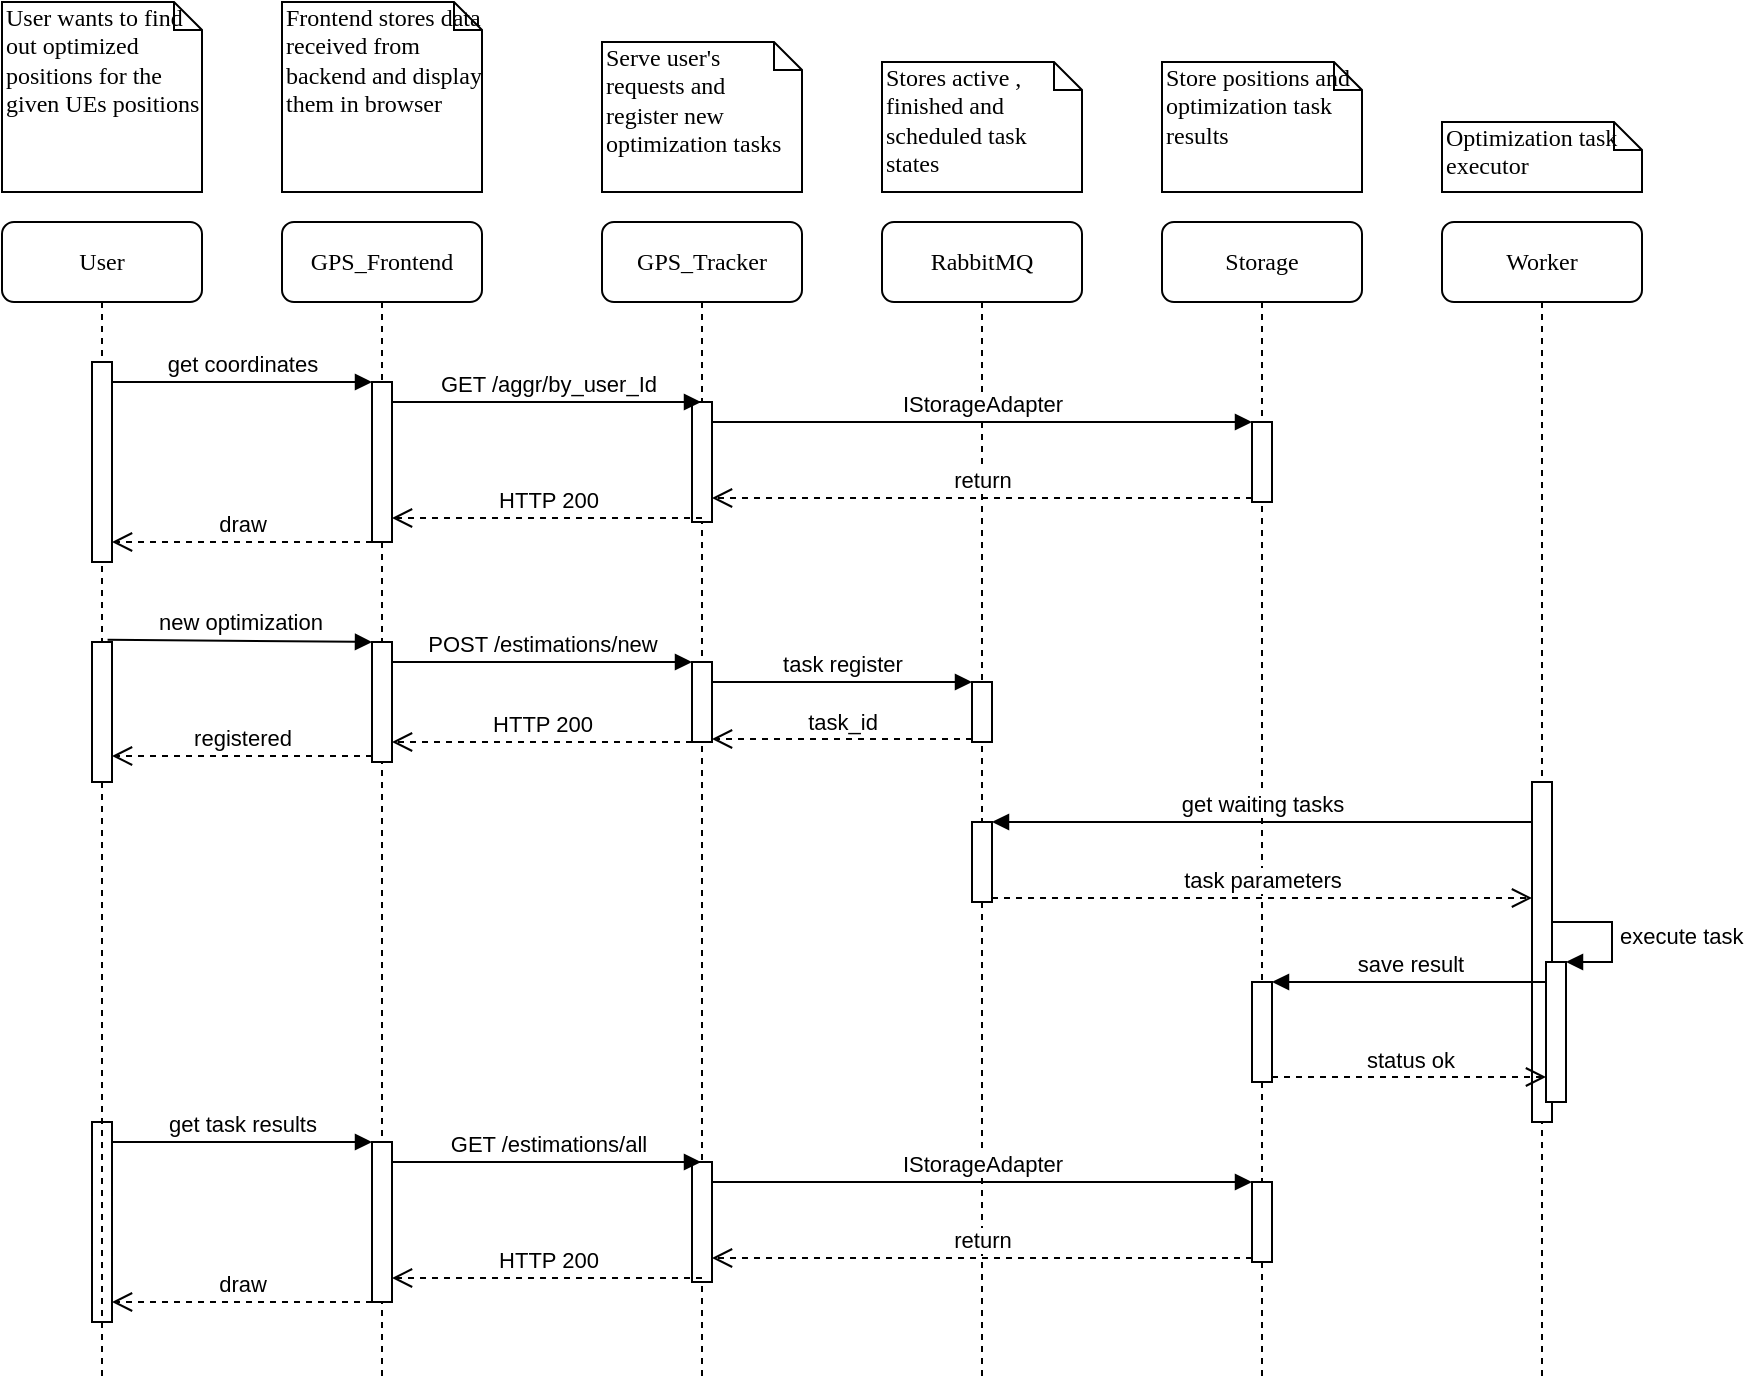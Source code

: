 <mxfile version="12.6.5" type="device"><diagram name="Page-1" id="13e1069c-82ec-6db2-03f1-153e76fe0fe0"><mxGraphModel dx="981" dy="574" grid="1" gridSize="10" guides="1" tooltips="1" connect="1" arrows="1" fold="1" page="1" pageScale="1" pageWidth="1100" pageHeight="850" background="#ffffff" math="0" shadow="0"><root><mxCell id="0"/><mxCell id="1" parent="0"/><mxCell id="7baba1c4bc27f4b0-2" value="GPS_Frontend" style="shape=umlLifeline;perimeter=lifelinePerimeter;whiteSpace=wrap;html=1;container=1;collapsible=0;recursiveResize=0;outlineConnect=0;rounded=1;shadow=0;comic=0;labelBackgroundColor=none;strokeWidth=1;fontFamily=Verdana;fontSize=12;align=center;" parent="1" vertex="1"><mxGeometry x="240" y="140" width="100" height="580" as="geometry"/></mxCell><mxCell id="MQqhgmwsiD74RedtbqBB-2" value="" style="html=1;points=[];perimeter=orthogonalPerimeter;" vertex="1" parent="7baba1c4bc27f4b0-2"><mxGeometry x="45" y="80" width="10" height="80" as="geometry"/></mxCell><mxCell id="MQqhgmwsiD74RedtbqBB-22" value="" style="html=1;points=[];perimeter=orthogonalPerimeter;" vertex="1" parent="7baba1c4bc27f4b0-2"><mxGeometry x="45" y="210" width="10" height="60" as="geometry"/></mxCell><mxCell id="7baba1c4bc27f4b0-3" value="GPS_Tracker" style="shape=umlLifeline;perimeter=lifelinePerimeter;whiteSpace=wrap;html=1;container=1;collapsible=0;recursiveResize=0;outlineConnect=0;rounded=1;shadow=0;comic=0;labelBackgroundColor=none;strokeWidth=1;fontFamily=Verdana;fontSize=12;align=center;" parent="1" vertex="1"><mxGeometry x="400" y="140" width="100" height="580" as="geometry"/></mxCell><mxCell id="MQqhgmwsiD74RedtbqBB-12" value="" style="html=1;points=[];perimeter=orthogonalPerimeter;" vertex="1" parent="7baba1c4bc27f4b0-3"><mxGeometry x="45" y="90" width="10" height="60" as="geometry"/></mxCell><mxCell id="MQqhgmwsiD74RedtbqBB-25" value="" style="html=1;points=[];perimeter=orthogonalPerimeter;" vertex="1" parent="7baba1c4bc27f4b0-3"><mxGeometry x="45" y="220" width="10" height="40" as="geometry"/></mxCell><mxCell id="7baba1c4bc27f4b0-4" value="RabbitMQ" style="shape=umlLifeline;perimeter=lifelinePerimeter;whiteSpace=wrap;html=1;container=1;collapsible=0;recursiveResize=0;outlineConnect=0;rounded=1;shadow=0;comic=0;labelBackgroundColor=none;strokeWidth=1;fontFamily=Verdana;fontSize=12;align=center;" parent="1" vertex="1"><mxGeometry x="540" y="140" width="100" height="580" as="geometry"/></mxCell><mxCell id="MQqhgmwsiD74RedtbqBB-30" value="" style="html=1;points=[];perimeter=orthogonalPerimeter;" vertex="1" parent="7baba1c4bc27f4b0-4"><mxGeometry x="45" y="230" width="10" height="30" as="geometry"/></mxCell><mxCell id="MQqhgmwsiD74RedtbqBB-39" value="" style="html=1;points=[];perimeter=orthogonalPerimeter;" vertex="1" parent="7baba1c4bc27f4b0-4"><mxGeometry x="45" y="300" width="10" height="40" as="geometry"/></mxCell><mxCell id="7baba1c4bc27f4b0-5" value="Storage" style="shape=umlLifeline;perimeter=lifelinePerimeter;whiteSpace=wrap;html=1;container=1;collapsible=0;recursiveResize=0;outlineConnect=0;rounded=1;shadow=0;comic=0;labelBackgroundColor=none;strokeWidth=1;fontFamily=Verdana;fontSize=12;align=center;" parent="1" vertex="1"><mxGeometry x="680" y="140" width="100" height="580" as="geometry"/></mxCell><mxCell id="MQqhgmwsiD74RedtbqBB-15" value="" style="html=1;points=[];perimeter=orthogonalPerimeter;" vertex="1" parent="7baba1c4bc27f4b0-5"><mxGeometry x="45" y="100" width="10" height="40" as="geometry"/></mxCell><mxCell id="MQqhgmwsiD74RedtbqBB-48" value="" style="html=1;points=[];perimeter=orthogonalPerimeter;" vertex="1" parent="7baba1c4bc27f4b0-5"><mxGeometry x="45" y="380" width="10" height="50" as="geometry"/></mxCell><mxCell id="MQqhgmwsiD74RedtbqBB-51" value="" style="html=1;points=[];perimeter=orthogonalPerimeter;" vertex="1" parent="7baba1c4bc27f4b0-5"><mxGeometry x="-395" y="460" width="10" height="80" as="geometry"/></mxCell><mxCell id="MQqhgmwsiD74RedtbqBB-52" value="" style="html=1;points=[];perimeter=orthogonalPerimeter;" vertex="1" parent="7baba1c4bc27f4b0-5"><mxGeometry x="-235" y="470" width="10" height="60" as="geometry"/></mxCell><mxCell id="MQqhgmwsiD74RedtbqBB-53" value="" style="html=1;points=[];perimeter=orthogonalPerimeter;" vertex="1" parent="7baba1c4bc27f4b0-5"><mxGeometry x="45" y="480" width="10" height="40" as="geometry"/></mxCell><mxCell id="MQqhgmwsiD74RedtbqBB-54" value="" style="html=1;points=[];perimeter=orthogonalPerimeter;" vertex="1" parent="7baba1c4bc27f4b0-5"><mxGeometry x="-535" y="450" width="10" height="100" as="geometry"/></mxCell><mxCell id="MQqhgmwsiD74RedtbqBB-55" value="get task results" style="html=1;verticalAlign=bottom;startArrow=none;endArrow=block;startSize=8;startFill=0;" edge="1" parent="7baba1c4bc27f4b0-5" source="MQqhgmwsiD74RedtbqBB-54" target="MQqhgmwsiD74RedtbqBB-51"><mxGeometry relative="1" as="geometry"><mxPoint x="-455" y="450" as="sourcePoint"/><Array as="points"><mxPoint x="-460" y="460"/></Array></mxGeometry></mxCell><mxCell id="MQqhgmwsiD74RedtbqBB-56" value="GET /estimations/all" style="html=1;verticalAlign=bottom;startArrow=none;endArrow=block;startSize=8;startFill=0;" edge="1" parent="7baba1c4bc27f4b0-5" source="MQqhgmwsiD74RedtbqBB-51"><mxGeometry relative="1" as="geometry"><mxPoint x="-515" y="470" as="sourcePoint"/><mxPoint x="-230.5" y="470" as="targetPoint"/><Array as="points"><mxPoint x="-310" y="470"/></Array></mxGeometry></mxCell><mxCell id="MQqhgmwsiD74RedtbqBB-57" value="IStorageAdapter" style="html=1;verticalAlign=bottom;endArrow=block;entryX=0;entryY=0;" edge="1" parent="7baba1c4bc27f4b0-5" source="MQqhgmwsiD74RedtbqBB-52" target="MQqhgmwsiD74RedtbqBB-53"><mxGeometry relative="1" as="geometry"><mxPoint x="-25" y="470" as="sourcePoint"/></mxGeometry></mxCell><mxCell id="MQqhgmwsiD74RedtbqBB-58" value="return" style="html=1;verticalAlign=bottom;endArrow=open;dashed=1;endSize=8;exitX=0;exitY=0.95;" edge="1" parent="7baba1c4bc27f4b0-5" source="MQqhgmwsiD74RedtbqBB-53" target="MQqhgmwsiD74RedtbqBB-52"><mxGeometry relative="1" as="geometry"><mxPoint x="-25" y="546" as="targetPoint"/></mxGeometry></mxCell><mxCell id="MQqhgmwsiD74RedtbqBB-59" value="HTTP 200" style="html=1;verticalAlign=bottom;endArrow=open;dashed=1;endSize=8;" edge="1" parent="7baba1c4bc27f4b0-5" target="MQqhgmwsiD74RedtbqBB-51"><mxGeometry relative="1" as="geometry"><mxPoint x="-215" y="528.0" as="targetPoint"/><mxPoint x="-230" y="528.0" as="sourcePoint"/></mxGeometry></mxCell><mxCell id="MQqhgmwsiD74RedtbqBB-60" value="draw" style="html=1;verticalAlign=bottom;endArrow=open;dashed=1;endSize=8;" edge="1" parent="7baba1c4bc27f4b0-5" source="MQqhgmwsiD74RedtbqBB-51" target="MQqhgmwsiD74RedtbqBB-54"><mxGeometry relative="1" as="geometry"><mxPoint x="-375" y="538.0" as="targetPoint"/><mxPoint x="-220" y="538.0" as="sourcePoint"/><Array as="points"><mxPoint x="-460" y="540"/></Array></mxGeometry></mxCell><mxCell id="7baba1c4bc27f4b0-6" value="Worker" style="shape=umlLifeline;perimeter=lifelinePerimeter;whiteSpace=wrap;html=1;container=1;collapsible=0;recursiveResize=0;outlineConnect=0;rounded=1;shadow=0;comic=0;labelBackgroundColor=none;strokeWidth=1;fontFamily=Verdana;fontSize=12;align=center;" parent="1" vertex="1"><mxGeometry x="820" y="140" width="100" height="580" as="geometry"/></mxCell><mxCell id="MQqhgmwsiD74RedtbqBB-35" value="" style="html=1;points=[];perimeter=orthogonalPerimeter;fontFamily=Helvetica;fontSize=12;fontColor=#000000;align=center;strokeColor=#000000;fillColor=#ffffff;" vertex="1" parent="7baba1c4bc27f4b0-6"><mxGeometry x="45" y="280" width="10" height="170" as="geometry"/></mxCell><mxCell id="MQqhgmwsiD74RedtbqBB-44" value="" style="html=1;points=[];perimeter=orthogonalPerimeter;" vertex="1" parent="7baba1c4bc27f4b0-6"><mxGeometry x="52" y="370" width="10" height="70" as="geometry"/></mxCell><mxCell id="MQqhgmwsiD74RedtbqBB-45" value="execute task" style="edgeStyle=orthogonalEdgeStyle;html=1;align=left;spacingLeft=2;endArrow=block;rounded=0;entryX=1;entryY=0;" edge="1" target="MQqhgmwsiD74RedtbqBB-44" parent="7baba1c4bc27f4b0-6" source="MQqhgmwsiD74RedtbqBB-35"><mxGeometry relative="1" as="geometry"><mxPoint x="60" y="350" as="sourcePoint"/><Array as="points"><mxPoint x="85" y="350"/><mxPoint x="85" y="370"/></Array></mxGeometry></mxCell><mxCell id="7baba1c4bc27f4b0-8" value="User" style="shape=umlLifeline;perimeter=lifelinePerimeter;whiteSpace=wrap;html=1;container=1;collapsible=0;recursiveResize=0;outlineConnect=0;rounded=1;shadow=0;comic=0;labelBackgroundColor=none;strokeWidth=1;fontFamily=Verdana;fontSize=12;align=center;" parent="1" vertex="1"><mxGeometry x="100" y="140" width="100" height="580" as="geometry"/></mxCell><mxCell id="MQqhgmwsiD74RedtbqBB-1" value="" style="html=1;points=[];perimeter=orthogonalPerimeter;" vertex="1" parent="7baba1c4bc27f4b0-8"><mxGeometry x="45" y="70" width="10" height="100" as="geometry"/></mxCell><mxCell id="MQqhgmwsiD74RedtbqBB-20" value="" style="html=1;points=[];perimeter=orthogonalPerimeter;" vertex="1" parent="7baba1c4bc27f4b0-8"><mxGeometry x="45" y="210" width="10" height="70" as="geometry"/></mxCell><mxCell id="7baba1c4bc27f4b0-40" value="User wants to find out optimized positions for the given UEs positions" style="shape=note;whiteSpace=wrap;html=1;size=14;verticalAlign=top;align=left;spacingTop=-6;rounded=0;shadow=0;comic=0;labelBackgroundColor=none;strokeWidth=1;fontFamily=Verdana;fontSize=12" parent="1" vertex="1"><mxGeometry x="100" y="30" width="100" height="95" as="geometry"/></mxCell><mxCell id="7baba1c4bc27f4b0-41" value="Frontend stores data received from backend and display them in browser" style="shape=note;whiteSpace=wrap;html=1;size=14;verticalAlign=top;align=left;spacingTop=-6;rounded=0;shadow=0;comic=0;labelBackgroundColor=none;strokeWidth=1;fontFamily=Verdana;fontSize=12" parent="1" vertex="1"><mxGeometry x="240" y="30" width="100" height="95" as="geometry"/></mxCell><mxCell id="7baba1c4bc27f4b0-42" value="Serve user's requests and register new optimization tasks" style="shape=note;whiteSpace=wrap;html=1;size=14;verticalAlign=top;align=left;spacingTop=-6;rounded=0;shadow=0;comic=0;labelBackgroundColor=none;strokeWidth=1;fontFamily=Verdana;fontSize=12" parent="1" vertex="1"><mxGeometry x="400" y="50" width="100" height="75" as="geometry"/></mxCell><mxCell id="7baba1c4bc27f4b0-43" value="Stores active , finished and scheduled task states" style="shape=note;whiteSpace=wrap;html=1;size=14;verticalAlign=top;align=left;spacingTop=-6;rounded=0;shadow=0;comic=0;labelBackgroundColor=none;strokeWidth=1;fontFamily=Verdana;fontSize=12" parent="1" vertex="1"><mxGeometry x="540" y="60" width="100" height="65" as="geometry"/></mxCell><mxCell id="7baba1c4bc27f4b0-44" value="Store positions and optimization task results" style="shape=note;whiteSpace=wrap;html=1;size=14;verticalAlign=top;align=left;spacingTop=-6;rounded=0;shadow=0;comic=0;labelBackgroundColor=none;strokeWidth=1;fontFamily=Verdana;fontSize=12" parent="1" vertex="1"><mxGeometry x="680" y="60" width="100" height="65" as="geometry"/></mxCell><mxCell id="7baba1c4bc27f4b0-45" value="Optimization task executor" style="shape=note;whiteSpace=wrap;html=1;size=14;verticalAlign=top;align=left;spacingTop=-6;rounded=0;shadow=0;comic=0;labelBackgroundColor=none;strokeWidth=1;fontFamily=Verdana;fontSize=12" parent="1" vertex="1"><mxGeometry x="820" y="90" width="100" height="35" as="geometry"/></mxCell><mxCell id="MQqhgmwsiD74RedtbqBB-3" value="get coordinates" style="html=1;verticalAlign=bottom;startArrow=none;endArrow=block;startSize=8;startFill=0;" edge="1" target="MQqhgmwsiD74RedtbqBB-2" parent="1" source="MQqhgmwsiD74RedtbqBB-1"><mxGeometry relative="1" as="geometry"><mxPoint x="225" y="210" as="sourcePoint"/><Array as="points"><mxPoint x="220" y="220"/></Array></mxGeometry></mxCell><mxCell id="MQqhgmwsiD74RedtbqBB-13" value="GET /aggr/by_user_Id" style="html=1;verticalAlign=bottom;startArrow=none;endArrow=block;startSize=8;startFill=0;" edge="1" parent="1" source="MQqhgmwsiD74RedtbqBB-2" target="7baba1c4bc27f4b0-3"><mxGeometry relative="1" as="geometry"><mxPoint x="165" y="230" as="sourcePoint"/><mxPoint x="295" y="230" as="targetPoint"/><Array as="points"><mxPoint x="370" y="230"/></Array></mxGeometry></mxCell><mxCell id="MQqhgmwsiD74RedtbqBB-16" value="IStorageAdapter" style="html=1;verticalAlign=bottom;endArrow=block;entryX=0;entryY=0;" edge="1" target="MQqhgmwsiD74RedtbqBB-15" parent="1" source="MQqhgmwsiD74RedtbqBB-12"><mxGeometry relative="1" as="geometry"><mxPoint x="655" y="230" as="sourcePoint"/></mxGeometry></mxCell><mxCell id="MQqhgmwsiD74RedtbqBB-17" value="return" style="html=1;verticalAlign=bottom;endArrow=open;dashed=1;endSize=8;exitX=0;exitY=0.95;" edge="1" source="MQqhgmwsiD74RedtbqBB-15" parent="1" target="MQqhgmwsiD74RedtbqBB-12"><mxGeometry relative="1" as="geometry"><mxPoint x="655" y="306" as="targetPoint"/></mxGeometry></mxCell><mxCell id="MQqhgmwsiD74RedtbqBB-18" value="HTTP 200" style="html=1;verticalAlign=bottom;endArrow=open;dashed=1;endSize=8;" edge="1" parent="1" target="MQqhgmwsiD74RedtbqBB-2"><mxGeometry relative="1" as="geometry"><mxPoint x="465" y="288.0" as="targetPoint"/><mxPoint x="450" y="288" as="sourcePoint"/></mxGeometry></mxCell><mxCell id="MQqhgmwsiD74RedtbqBB-19" value="draw" style="html=1;verticalAlign=bottom;endArrow=open;dashed=1;endSize=8;" edge="1" parent="1" source="MQqhgmwsiD74RedtbqBB-2" target="MQqhgmwsiD74RedtbqBB-1"><mxGeometry relative="1" as="geometry"><mxPoint x="305" y="298.0" as="targetPoint"/><mxPoint x="460" y="298.0" as="sourcePoint"/><Array as="points"><mxPoint x="220" y="300"/></Array></mxGeometry></mxCell><mxCell id="MQqhgmwsiD74RedtbqBB-23" value="new optimization" style="html=1;verticalAlign=bottom;endArrow=block;entryX=0;entryY=0;exitX=0.779;exitY=-0.016;exitDx=0;exitDy=0;exitPerimeter=0;" edge="1" target="MQqhgmwsiD74RedtbqBB-22" parent="1" source="MQqhgmwsiD74RedtbqBB-20"><mxGeometry relative="1" as="geometry"><mxPoint x="215" y="350" as="sourcePoint"/></mxGeometry></mxCell><mxCell id="MQqhgmwsiD74RedtbqBB-24" value="registered" style="html=1;verticalAlign=bottom;endArrow=open;dashed=1;endSize=8;exitX=0;exitY=0.95;" edge="1" source="MQqhgmwsiD74RedtbqBB-22" parent="1" target="MQqhgmwsiD74RedtbqBB-20"><mxGeometry relative="1" as="geometry"><mxPoint x="215" y="426" as="targetPoint"/></mxGeometry></mxCell><mxCell id="MQqhgmwsiD74RedtbqBB-26" value="POST /estimations/new" style="html=1;verticalAlign=bottom;startArrow=none;endArrow=block;startSize=8;startFill=0;" edge="1" parent="1" source="MQqhgmwsiD74RedtbqBB-22" target="MQqhgmwsiD74RedtbqBB-25"><mxGeometry relative="1" as="geometry"><mxPoint x="305" y="240" as="sourcePoint"/><mxPoint x="459.5" y="240" as="targetPoint"/><Array as="points"><mxPoint x="370" y="360"/></Array></mxGeometry></mxCell><mxCell id="MQqhgmwsiD74RedtbqBB-31" value="task register" style="html=1;verticalAlign=bottom;endArrow=block;entryX=0;entryY=0;" edge="1" target="MQqhgmwsiD74RedtbqBB-30" parent="1" source="MQqhgmwsiD74RedtbqBB-25"><mxGeometry relative="1" as="geometry"><mxPoint x="515" y="340" as="sourcePoint"/></mxGeometry></mxCell><mxCell id="MQqhgmwsiD74RedtbqBB-32" value="task_id" style="html=1;verticalAlign=bottom;endArrow=open;dashed=1;endSize=8;exitX=0;exitY=0.95;" edge="1" source="MQqhgmwsiD74RedtbqBB-30" parent="1" target="MQqhgmwsiD74RedtbqBB-25"><mxGeometry relative="1" as="geometry"><mxPoint x="515" y="416" as="targetPoint"/></mxGeometry></mxCell><mxCell id="MQqhgmwsiD74RedtbqBB-34" value="HTTP 200" style="html=1;verticalAlign=bottom;endArrow=open;dashed=1;endSize=8;" edge="1" parent="1" source="MQqhgmwsiD74RedtbqBB-25" target="MQqhgmwsiD74RedtbqBB-22"><mxGeometry relative="1" as="geometry"><mxPoint x="305" y="298.0" as="targetPoint"/><mxPoint x="460" y="298.0" as="sourcePoint"/><Array as="points"><mxPoint x="370" y="400"/></Array></mxGeometry></mxCell><mxCell id="MQqhgmwsiD74RedtbqBB-40" value="get waiting tasks" style="html=1;verticalAlign=bottom;endArrow=block;entryX=1;entryY=0;" edge="1" target="MQqhgmwsiD74RedtbqBB-39" parent="1" source="MQqhgmwsiD74RedtbqBB-35"><mxGeometry relative="1" as="geometry"><mxPoint x="655" y="440" as="sourcePoint"/></mxGeometry></mxCell><mxCell id="MQqhgmwsiD74RedtbqBB-41" value="task parameters" style="html=1;verticalAlign=bottom;endArrow=open;dashed=1;endSize=8;exitX=1;exitY=0.95;" edge="1" source="MQqhgmwsiD74RedtbqBB-39" parent="1" target="MQqhgmwsiD74RedtbqBB-35"><mxGeometry relative="1" as="geometry"><mxPoint x="655" y="497" as="targetPoint"/></mxGeometry></mxCell><mxCell id="MQqhgmwsiD74RedtbqBB-49" value="save result" style="html=1;verticalAlign=bottom;endArrow=block;entryX=1;entryY=0;" edge="1" target="MQqhgmwsiD74RedtbqBB-48" parent="1" source="MQqhgmwsiD74RedtbqBB-44"><mxGeometry relative="1" as="geometry"><mxPoint x="795" y="520" as="sourcePoint"/></mxGeometry></mxCell><mxCell id="MQqhgmwsiD74RedtbqBB-50" value="status ok" style="html=1;verticalAlign=bottom;endArrow=open;dashed=1;endSize=8;exitX=1;exitY=0.95;" edge="1" source="MQqhgmwsiD74RedtbqBB-48" parent="1" target="MQqhgmwsiD74RedtbqBB-44"><mxGeometry relative="1" as="geometry"><mxPoint x="795" y="577" as="targetPoint"/></mxGeometry></mxCell></root></mxGraphModel></diagram></mxfile>